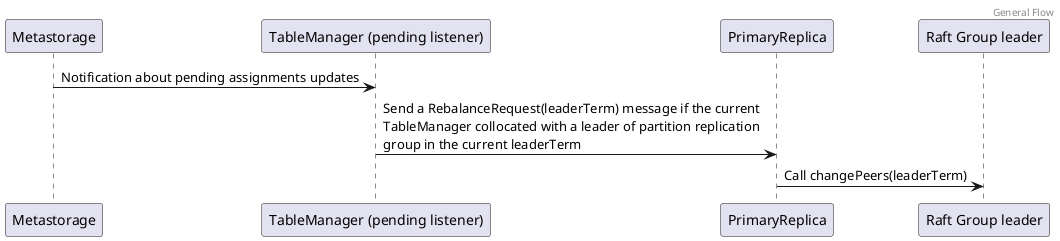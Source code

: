 @startuml
'https://plantuml.com/sequence-diagram
skinparam maxMessageSize 400

header General Flow
Metastorage -> "TableManager (pending listener)" : Notification about pending assignments updates

"TableManager (pending listener)" -> PrimaryReplica : Send a RebalanceRequest(leaderTerm) message if the current TableManager collocated with a leader of partition replication group in the current leaderTerm

PrimaryReplica -> "Raft Group leader" : Call changePeers(leaderTerm)

@enduml

@startuml
'https://plantuml.com/sequence-diagram
skinparam maxMessageSize 400

header General Flow
Metastorage -> "TableManager (pending listener)" : Notification about pending assignments updates

"TableManager (pending listener)" -> PrimaryReplica : Send a RebalanceRequest(leaderTerm) message if the current TableManager collocated with a leader of partition replication group in the current leaderTerm

PrimaryReplica -> "Raft Group leader" : Call changePeers(leaderTerm)

@enduml

